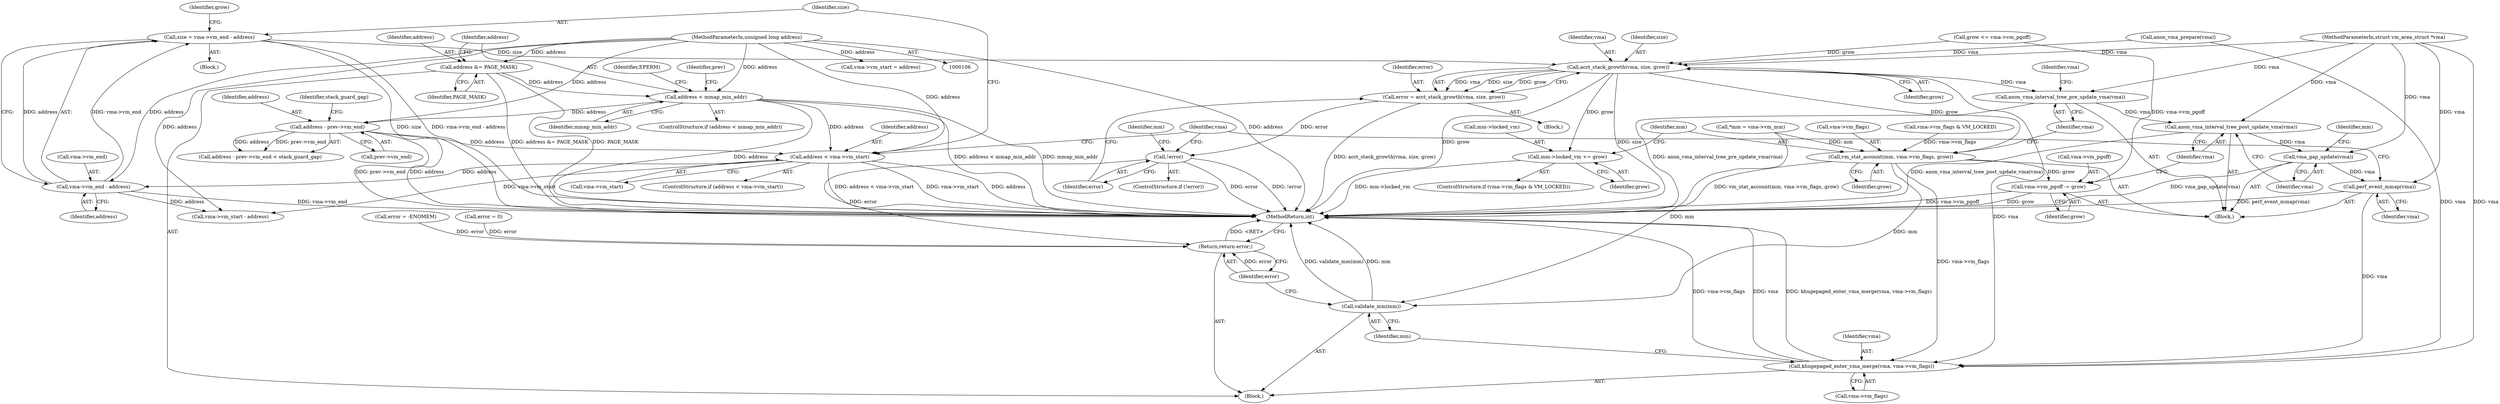 digraph "0_linux_0a1d52994d440e21def1c2174932410b4f2a98a1@integer" {
"1000187" [label="(Call,size = vma->vm_end - address)"];
"1000189" [label="(Call,vma->vm_end - address)"];
"1000179" [label="(Call,address < vma->vm_start)"];
"1000158" [label="(Call,address - prev->vm_end)"];
"1000125" [label="(Call,address < mmap_min_addr)"];
"1000121" [label="(Call,address &= PAGE_MASK)"];
"1000108" [label="(MethodParameterIn,unsigned long address)"];
"1000216" [label="(Call,acct_stack_growth(vma, size, grow))"];
"1000214" [label="(Call,error = acct_stack_growth(vma, size, grow))"];
"1000221" [label="(Call,!error)"];
"1000280" [label="(Return,return error;)"];
"1000235" [label="(Call,mm->locked_vm += grow)"];
"1000240" [label="(Call,vm_stat_account(mm, vma->vm_flags, grow))"];
"1000253" [label="(Call,vma->vm_pgoff -= grow)"];
"1000273" [label="(Call,khugepaged_enter_vma_merge(vma, vma->vm_flags))"];
"1000278" [label="(Call,validate_mm(mm))"];
"1000246" [label="(Call,anon_vma_interval_tree_pre_update_vma(vma))"];
"1000258" [label="(Call,anon_vma_interval_tree_post_update_vma(vma))"];
"1000260" [label="(Call,vma_gap_update(vma))"];
"1000267" [label="(Call,perf_event_mmap(vma))"];
"1000267" [label="(Call,perf_event_mmap(vma))"];
"1000203" [label="(Call,error = -ENOMEM)"];
"1000109" [label="(Block,)"];
"1000236" [label="(Call,mm->locked_vm)"];
"1000275" [label="(Call,vma->vm_flags)"];
"1000169" [label="(Call,anon_vma_prepare(vma))"];
"1000246" [label="(Call,anon_vma_interval_tree_pre_update_vma(vma))"];
"1000193" [label="(Identifier,address)"];
"1000248" [label="(Call,vma->vm_start = address)"];
"1000197" [label="(Call,vma->vm_start - address)"];
"1000218" [label="(Identifier,size)"];
"1000178" [label="(ControlStructure,if (address < vma->vm_start))"];
"1000190" [label="(Call,vma->vm_end)"];
"1000127" [label="(Identifier,mmap_min_addr)"];
"1000239" [label="(Identifier,grow)"];
"1000257" [label="(Identifier,grow)"];
"1000258" [label="(Call,anon_vma_interval_tree_post_update_vma(vma))"];
"1000123" [label="(Identifier,PAGE_MASK)"];
"1000216" [label="(Call,acct_stack_growth(vma, size, grow))"];
"1000223" [label="(Block,)"];
"1000278" [label="(Call,validate_mm(mm))"];
"1000219" [label="(Identifier,grow)"];
"1000130" [label="(Identifier,EPERM)"];
"1000157" [label="(Call,address - prev->vm_end < stack_guard_gap)"];
"1000108" [label="(MethodParameterIn,unsigned long address)"];
"1000158" [label="(Call,address - prev->vm_end)"];
"1000111" [label="(Call,*mm = vma->vm_mm)"];
"1000180" [label="(Identifier,address)"];
"1000240" [label="(Call,vm_stat_account(mm, vma->vm_flags, grow))"];
"1000126" [label="(Identifier,address)"];
"1000159" [label="(Identifier,address)"];
"1000213" [label="(Block,)"];
"1000250" [label="(Identifier,vma)"];
"1000235" [label="(Call,mm->locked_vm += grow)"];
"1000260" [label="(Call,vma_gap_update(vma))"];
"1000215" [label="(Identifier,error)"];
"1000125" [label="(Call,address < mmap_min_addr)"];
"1000132" [label="(Identifier,prev)"];
"1000280" [label="(Return,return error;)"];
"1000229" [label="(ControlStructure,if (vma->vm_flags & VM_LOCKED))"];
"1000222" [label="(Identifier,error)"];
"1000189" [label="(Call,vma->vm_end - address)"];
"1000242" [label="(Call,vma->vm_flags)"];
"1000184" [label="(Block,)"];
"1000160" [label="(Call,prev->vm_end)"];
"1000221" [label="(Call,!error)"];
"1000282" [label="(MethodReturn,int)"];
"1000279" [label="(Identifier,mm)"];
"1000245" [label="(Identifier,grow)"];
"1000265" [label="(Identifier,mm)"];
"1000179" [label="(Call,address < vma->vm_start)"];
"1000227" [label="(Identifier,mm)"];
"1000241" [label="(Identifier,mm)"];
"1000163" [label="(Identifier,stack_guard_gap)"];
"1000208" [label="(Call,grow <= vma->vm_pgoff)"];
"1000273" [label="(Call,khugepaged_enter_vma_merge(vma, vma->vm_flags))"];
"1000274" [label="(Identifier,vma)"];
"1000195" [label="(Identifier,grow)"];
"1000230" [label="(Call,vma->vm_flags & VM_LOCKED)"];
"1000124" [label="(ControlStructure,if (address < mmap_min_addr))"];
"1000254" [label="(Call,vma->vm_pgoff)"];
"1000107" [label="(MethodParameterIn,struct vm_area_struct *vma)"];
"1000220" [label="(ControlStructure,if (!error))"];
"1000253" [label="(Call,vma->vm_pgoff -= grow)"];
"1000217" [label="(Identifier,vma)"];
"1000188" [label="(Identifier,size)"];
"1000271" [label="(Identifier,vma)"];
"1000261" [label="(Identifier,vma)"];
"1000122" [label="(Identifier,address)"];
"1000181" [label="(Call,vma->vm_start)"];
"1000247" [label="(Identifier,vma)"];
"1000259" [label="(Identifier,vma)"];
"1000214" [label="(Call,error = acct_stack_growth(vma, size, grow))"];
"1000121" [label="(Call,address &= PAGE_MASK)"];
"1000268" [label="(Identifier,vma)"];
"1000187" [label="(Call,size = vma->vm_end - address)"];
"1000118" [label="(Call,error = 0)"];
"1000281" [label="(Identifier,error)"];
"1000187" -> "1000184"  [label="AST: "];
"1000187" -> "1000189"  [label="CFG: "];
"1000188" -> "1000187"  [label="AST: "];
"1000189" -> "1000187"  [label="AST: "];
"1000195" -> "1000187"  [label="CFG: "];
"1000187" -> "1000282"  [label="DDG: size"];
"1000187" -> "1000282"  [label="DDG: vma->vm_end - address"];
"1000189" -> "1000187"  [label="DDG: vma->vm_end"];
"1000189" -> "1000187"  [label="DDG: address"];
"1000187" -> "1000216"  [label="DDG: size"];
"1000189" -> "1000193"  [label="CFG: "];
"1000190" -> "1000189"  [label="AST: "];
"1000193" -> "1000189"  [label="AST: "];
"1000189" -> "1000282"  [label="DDG: vma->vm_end"];
"1000179" -> "1000189"  [label="DDG: address"];
"1000108" -> "1000189"  [label="DDG: address"];
"1000189" -> "1000197"  [label="DDG: address"];
"1000179" -> "1000178"  [label="AST: "];
"1000179" -> "1000181"  [label="CFG: "];
"1000180" -> "1000179"  [label="AST: "];
"1000181" -> "1000179"  [label="AST: "];
"1000188" -> "1000179"  [label="CFG: "];
"1000271" -> "1000179"  [label="CFG: "];
"1000179" -> "1000282"  [label="DDG: address < vma->vm_start"];
"1000179" -> "1000282"  [label="DDG: vma->vm_start"];
"1000179" -> "1000282"  [label="DDG: address"];
"1000158" -> "1000179"  [label="DDG: address"];
"1000125" -> "1000179"  [label="DDG: address"];
"1000108" -> "1000179"  [label="DDG: address"];
"1000179" -> "1000197"  [label="DDG: vma->vm_start"];
"1000158" -> "1000157"  [label="AST: "];
"1000158" -> "1000160"  [label="CFG: "];
"1000159" -> "1000158"  [label="AST: "];
"1000160" -> "1000158"  [label="AST: "];
"1000163" -> "1000158"  [label="CFG: "];
"1000158" -> "1000282"  [label="DDG: address"];
"1000158" -> "1000282"  [label="DDG: prev->vm_end"];
"1000158" -> "1000157"  [label="DDG: address"];
"1000158" -> "1000157"  [label="DDG: prev->vm_end"];
"1000125" -> "1000158"  [label="DDG: address"];
"1000108" -> "1000158"  [label="DDG: address"];
"1000125" -> "1000124"  [label="AST: "];
"1000125" -> "1000127"  [label="CFG: "];
"1000126" -> "1000125"  [label="AST: "];
"1000127" -> "1000125"  [label="AST: "];
"1000130" -> "1000125"  [label="CFG: "];
"1000132" -> "1000125"  [label="CFG: "];
"1000125" -> "1000282"  [label="DDG: address"];
"1000125" -> "1000282"  [label="DDG: address < mmap_min_addr"];
"1000125" -> "1000282"  [label="DDG: mmap_min_addr"];
"1000121" -> "1000125"  [label="DDG: address"];
"1000108" -> "1000125"  [label="DDG: address"];
"1000121" -> "1000109"  [label="AST: "];
"1000121" -> "1000123"  [label="CFG: "];
"1000122" -> "1000121"  [label="AST: "];
"1000123" -> "1000121"  [label="AST: "];
"1000126" -> "1000121"  [label="CFG: "];
"1000121" -> "1000282"  [label="DDG: PAGE_MASK"];
"1000121" -> "1000282"  [label="DDG: address &= PAGE_MASK"];
"1000108" -> "1000121"  [label="DDG: address"];
"1000108" -> "1000106"  [label="AST: "];
"1000108" -> "1000282"  [label="DDG: address"];
"1000108" -> "1000197"  [label="DDG: address"];
"1000108" -> "1000248"  [label="DDG: address"];
"1000216" -> "1000214"  [label="AST: "];
"1000216" -> "1000219"  [label="CFG: "];
"1000217" -> "1000216"  [label="AST: "];
"1000218" -> "1000216"  [label="AST: "];
"1000219" -> "1000216"  [label="AST: "];
"1000214" -> "1000216"  [label="CFG: "];
"1000216" -> "1000282"  [label="DDG: grow"];
"1000216" -> "1000282"  [label="DDG: size"];
"1000216" -> "1000214"  [label="DDG: vma"];
"1000216" -> "1000214"  [label="DDG: size"];
"1000216" -> "1000214"  [label="DDG: grow"];
"1000169" -> "1000216"  [label="DDG: vma"];
"1000107" -> "1000216"  [label="DDG: vma"];
"1000208" -> "1000216"  [label="DDG: grow"];
"1000216" -> "1000235"  [label="DDG: grow"];
"1000216" -> "1000240"  [label="DDG: grow"];
"1000216" -> "1000246"  [label="DDG: vma"];
"1000216" -> "1000273"  [label="DDG: vma"];
"1000214" -> "1000213"  [label="AST: "];
"1000215" -> "1000214"  [label="AST: "];
"1000222" -> "1000214"  [label="CFG: "];
"1000214" -> "1000282"  [label="DDG: acct_stack_growth(vma, size, grow)"];
"1000214" -> "1000221"  [label="DDG: error"];
"1000221" -> "1000220"  [label="AST: "];
"1000221" -> "1000222"  [label="CFG: "];
"1000222" -> "1000221"  [label="AST: "];
"1000227" -> "1000221"  [label="CFG: "];
"1000271" -> "1000221"  [label="CFG: "];
"1000221" -> "1000282"  [label="DDG: !error"];
"1000221" -> "1000282"  [label="DDG: error"];
"1000221" -> "1000280"  [label="DDG: error"];
"1000280" -> "1000109"  [label="AST: "];
"1000280" -> "1000281"  [label="CFG: "];
"1000281" -> "1000280"  [label="AST: "];
"1000282" -> "1000280"  [label="CFG: "];
"1000280" -> "1000282"  [label="DDG: <RET>"];
"1000281" -> "1000280"  [label="DDG: error"];
"1000118" -> "1000280"  [label="DDG: error"];
"1000203" -> "1000280"  [label="DDG: error"];
"1000235" -> "1000229"  [label="AST: "];
"1000235" -> "1000239"  [label="CFG: "];
"1000236" -> "1000235"  [label="AST: "];
"1000239" -> "1000235"  [label="AST: "];
"1000241" -> "1000235"  [label="CFG: "];
"1000235" -> "1000282"  [label="DDG: mm->locked_vm"];
"1000240" -> "1000223"  [label="AST: "];
"1000240" -> "1000245"  [label="CFG: "];
"1000241" -> "1000240"  [label="AST: "];
"1000242" -> "1000240"  [label="AST: "];
"1000245" -> "1000240"  [label="AST: "];
"1000247" -> "1000240"  [label="CFG: "];
"1000240" -> "1000282"  [label="DDG: vm_stat_account(mm, vma->vm_flags, grow)"];
"1000111" -> "1000240"  [label="DDG: mm"];
"1000230" -> "1000240"  [label="DDG: vma->vm_flags"];
"1000240" -> "1000253"  [label="DDG: grow"];
"1000240" -> "1000273"  [label="DDG: vma->vm_flags"];
"1000240" -> "1000278"  [label="DDG: mm"];
"1000253" -> "1000223"  [label="AST: "];
"1000253" -> "1000257"  [label="CFG: "];
"1000254" -> "1000253"  [label="AST: "];
"1000257" -> "1000253"  [label="AST: "];
"1000259" -> "1000253"  [label="CFG: "];
"1000253" -> "1000282"  [label="DDG: vma->vm_pgoff"];
"1000253" -> "1000282"  [label="DDG: grow"];
"1000208" -> "1000253"  [label="DDG: vma->vm_pgoff"];
"1000273" -> "1000109"  [label="AST: "];
"1000273" -> "1000275"  [label="CFG: "];
"1000274" -> "1000273"  [label="AST: "];
"1000275" -> "1000273"  [label="AST: "];
"1000279" -> "1000273"  [label="CFG: "];
"1000273" -> "1000282"  [label="DDG: vma->vm_flags"];
"1000273" -> "1000282"  [label="DDG: vma"];
"1000273" -> "1000282"  [label="DDG: khugepaged_enter_vma_merge(vma, vma->vm_flags)"];
"1000267" -> "1000273"  [label="DDG: vma"];
"1000169" -> "1000273"  [label="DDG: vma"];
"1000107" -> "1000273"  [label="DDG: vma"];
"1000278" -> "1000109"  [label="AST: "];
"1000278" -> "1000279"  [label="CFG: "];
"1000279" -> "1000278"  [label="AST: "];
"1000281" -> "1000278"  [label="CFG: "];
"1000278" -> "1000282"  [label="DDG: validate_mm(mm)"];
"1000278" -> "1000282"  [label="DDG: mm"];
"1000111" -> "1000278"  [label="DDG: mm"];
"1000246" -> "1000223"  [label="AST: "];
"1000246" -> "1000247"  [label="CFG: "];
"1000247" -> "1000246"  [label="AST: "];
"1000250" -> "1000246"  [label="CFG: "];
"1000246" -> "1000282"  [label="DDG: anon_vma_interval_tree_pre_update_vma(vma)"];
"1000107" -> "1000246"  [label="DDG: vma"];
"1000246" -> "1000258"  [label="DDG: vma"];
"1000258" -> "1000223"  [label="AST: "];
"1000258" -> "1000259"  [label="CFG: "];
"1000259" -> "1000258"  [label="AST: "];
"1000261" -> "1000258"  [label="CFG: "];
"1000258" -> "1000282"  [label="DDG: anon_vma_interval_tree_post_update_vma(vma)"];
"1000107" -> "1000258"  [label="DDG: vma"];
"1000258" -> "1000260"  [label="DDG: vma"];
"1000260" -> "1000223"  [label="AST: "];
"1000260" -> "1000261"  [label="CFG: "];
"1000261" -> "1000260"  [label="AST: "];
"1000265" -> "1000260"  [label="CFG: "];
"1000260" -> "1000282"  [label="DDG: vma_gap_update(vma)"];
"1000107" -> "1000260"  [label="DDG: vma"];
"1000260" -> "1000267"  [label="DDG: vma"];
"1000267" -> "1000223"  [label="AST: "];
"1000267" -> "1000268"  [label="CFG: "];
"1000268" -> "1000267"  [label="AST: "];
"1000271" -> "1000267"  [label="CFG: "];
"1000267" -> "1000282"  [label="DDG: perf_event_mmap(vma)"];
"1000107" -> "1000267"  [label="DDG: vma"];
}
